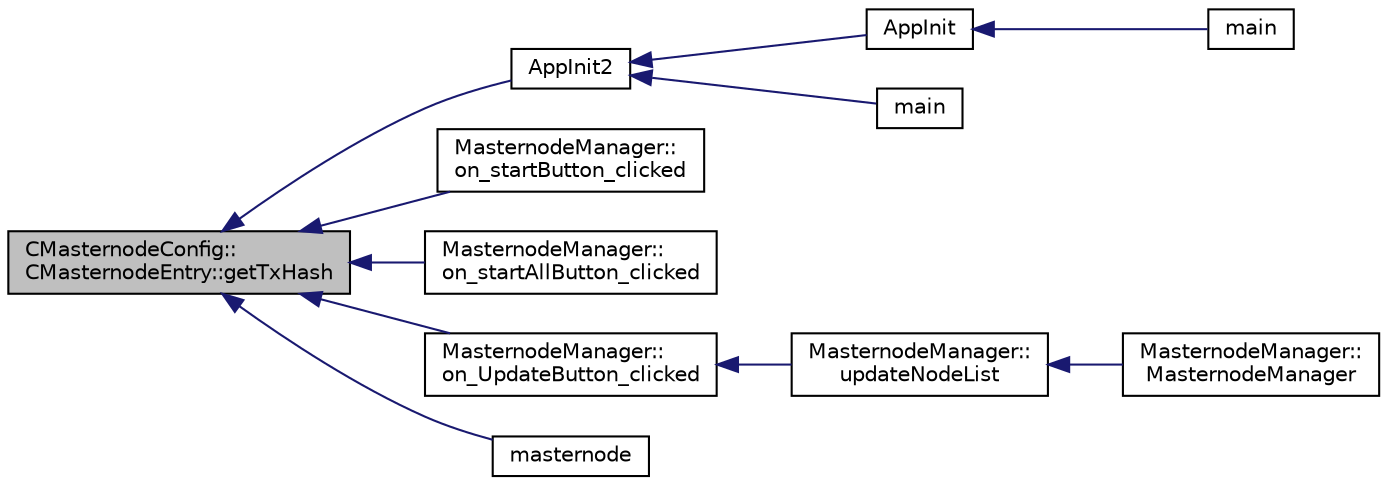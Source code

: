 digraph "CMasternodeConfig::CMasternodeEntry::getTxHash"
{
  edge [fontname="Helvetica",fontsize="10",labelfontname="Helvetica",labelfontsize="10"];
  node [fontname="Helvetica",fontsize="10",shape=record];
  rankdir="LR";
  Node39 [label="CMasternodeConfig::\lCMasternodeEntry::getTxHash",height=0.2,width=0.4,color="black", fillcolor="grey75", style="filled", fontcolor="black"];
  Node39 -> Node40 [dir="back",color="midnightblue",fontsize="10",style="solid",fontname="Helvetica"];
  Node40 [label="AppInit2",height=0.2,width=0.4,color="black", fillcolor="white", style="filled",URL="$d8/dc0/init_8h.html#a1a4c1bfbf6ba1db77e988b89b9cadfd3",tooltip="Initialize ion. "];
  Node40 -> Node41 [dir="back",color="midnightblue",fontsize="10",style="solid",fontname="Helvetica"];
  Node41 [label="AppInit",height=0.2,width=0.4,color="black", fillcolor="white", style="filled",URL="$d4/d35/iond_8cpp.html#ac59316b767e6984e1285f0531275286b"];
  Node41 -> Node42 [dir="back",color="midnightblue",fontsize="10",style="solid",fontname="Helvetica"];
  Node42 [label="main",height=0.2,width=0.4,color="black", fillcolor="white", style="filled",URL="$d4/d35/iond_8cpp.html#a0ddf1224851353fc92bfbff6f499fa97"];
  Node40 -> Node43 [dir="back",color="midnightblue",fontsize="10",style="solid",fontname="Helvetica"];
  Node43 [label="main",height=0.2,width=0.4,color="black", fillcolor="white", style="filled",URL="$d5/d2d/ion_8cpp.html#a0ddf1224851353fc92bfbff6f499fa97"];
  Node39 -> Node44 [dir="back",color="midnightblue",fontsize="10",style="solid",fontname="Helvetica"];
  Node44 [label="MasternodeManager::\lon_startButton_clicked",height=0.2,width=0.4,color="black", fillcolor="white", style="filled",URL="$d9/d70/class_masternode_manager.html#a83f5cf149fdaf6d7fce1a3378611c3f9"];
  Node39 -> Node45 [dir="back",color="midnightblue",fontsize="10",style="solid",fontname="Helvetica"];
  Node45 [label="MasternodeManager::\lon_startAllButton_clicked",height=0.2,width=0.4,color="black", fillcolor="white", style="filled",URL="$d9/d70/class_masternode_manager.html#aad77095fab625d3a02afa52696f64e2f"];
  Node39 -> Node46 [dir="back",color="midnightblue",fontsize="10",style="solid",fontname="Helvetica"];
  Node46 [label="MasternodeManager::\lon_UpdateButton_clicked",height=0.2,width=0.4,color="black", fillcolor="white", style="filled",URL="$d9/d70/class_masternode_manager.html#ae8d07b4d869e3eb09fe1be445eff0430"];
  Node46 -> Node47 [dir="back",color="midnightblue",fontsize="10",style="solid",fontname="Helvetica"];
  Node47 [label="MasternodeManager::\lupdateNodeList",height=0.2,width=0.4,color="black", fillcolor="white", style="filled",URL="$d9/d70/class_masternode_manager.html#a5485a8bd6ccf673027165cc1207dfae9"];
  Node47 -> Node48 [dir="back",color="midnightblue",fontsize="10",style="solid",fontname="Helvetica"];
  Node48 [label="MasternodeManager::\lMasternodeManager",height=0.2,width=0.4,color="black", fillcolor="white", style="filled",URL="$d9/d70/class_masternode_manager.html#ad18cb99065e056e6b791e2356de826bf"];
  Node39 -> Node49 [dir="back",color="midnightblue",fontsize="10",style="solid",fontname="Helvetica"];
  Node49 [label="masternode",height=0.2,width=0.4,color="black", fillcolor="white", style="filled",URL="$d5/d6b/rpcstashedsend_8cpp.html#a30609e443aeb47c29ed0878d16b1b5e1"];
}
